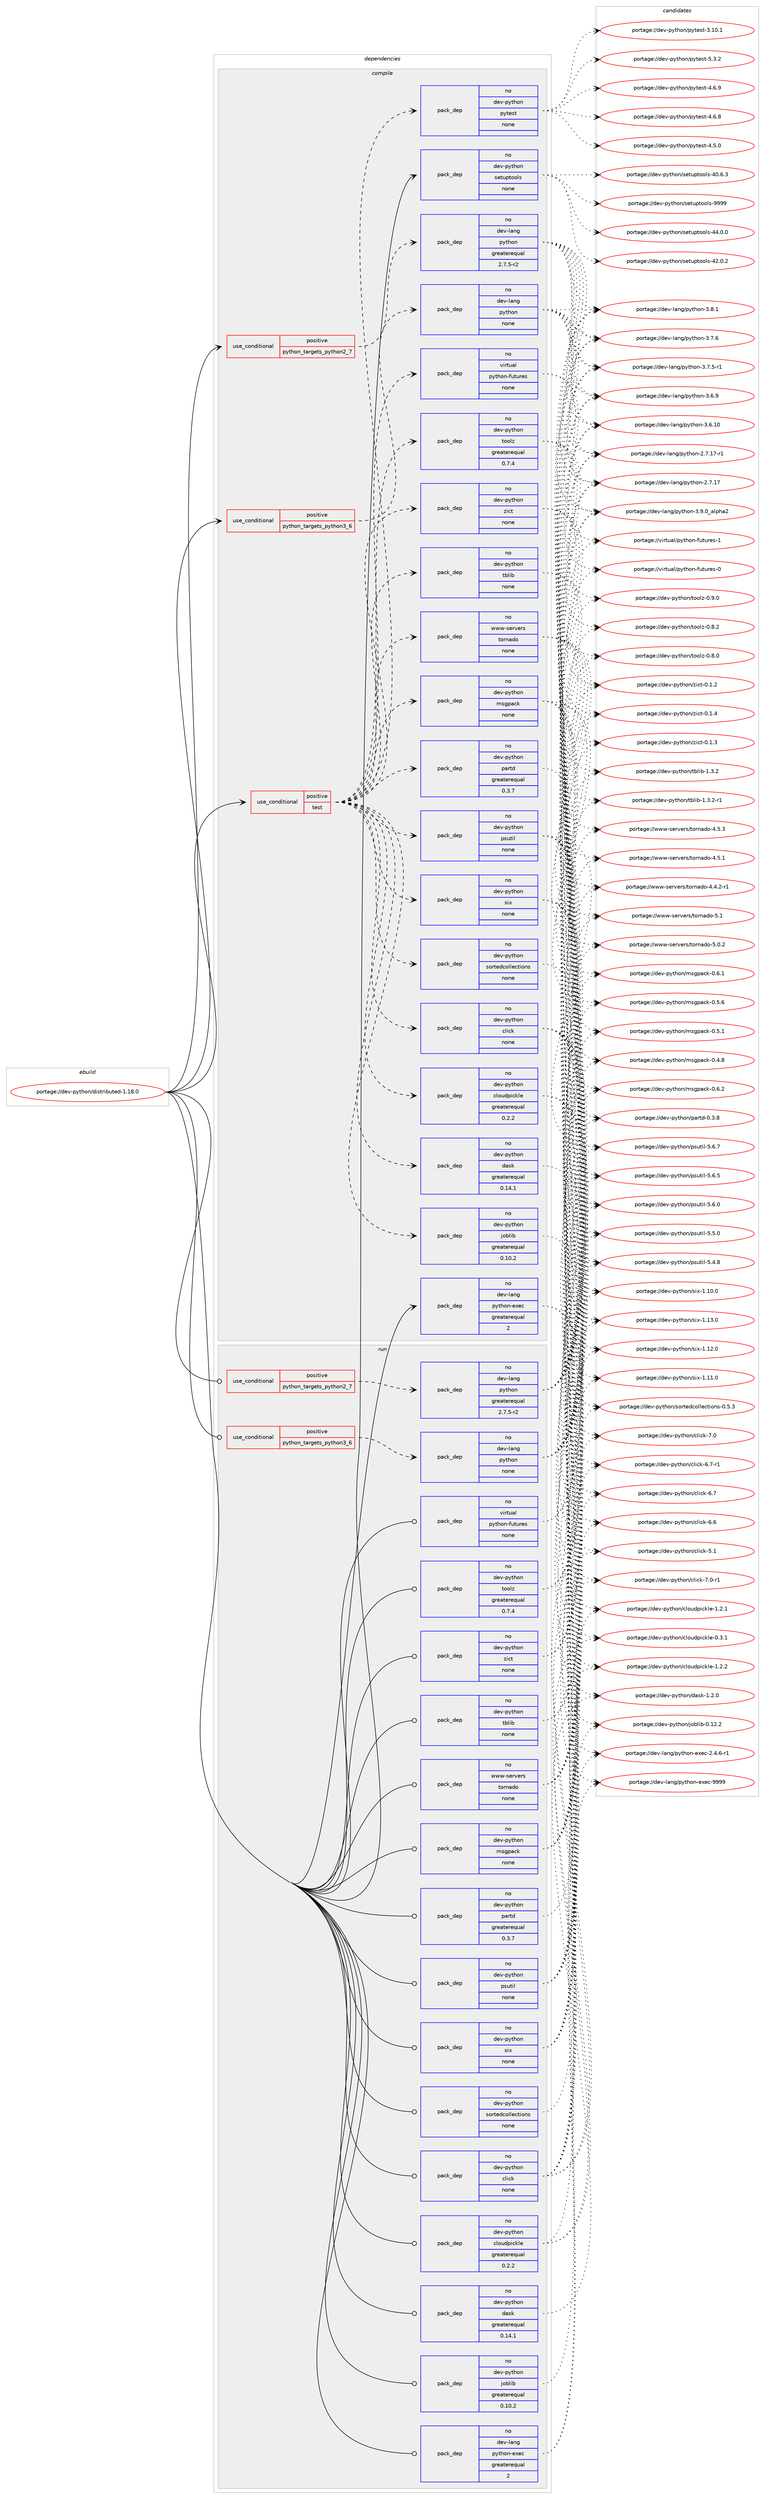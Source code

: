 digraph prolog {

# *************
# Graph options
# *************

newrank=true;
concentrate=true;
compound=true;
graph [rankdir=LR,fontname=Helvetica,fontsize=10,ranksep=1.5];#, ranksep=2.5, nodesep=0.2];
edge  [arrowhead=vee];
node  [fontname=Helvetica,fontsize=10];

# **********
# The ebuild
# **********

subgraph cluster_leftcol {
color=gray;
label=<<i>ebuild</i>>;
id [label="portage://dev-python/distributed-1.18.0", color=red, width=4, href="../dev-python/distributed-1.18.0.svg"];
}

# ****************
# The dependencies
# ****************

subgraph cluster_midcol {
color=gray;
label=<<i>dependencies</i>>;
subgraph cluster_compile {
fillcolor="#eeeeee";
style=filled;
label=<<i>compile</i>>;
subgraph cond116904 {
dependency464465 [label=<<TABLE BORDER="0" CELLBORDER="1" CELLSPACING="0" CELLPADDING="4"><TR><TD ROWSPAN="3" CELLPADDING="10">use_conditional</TD></TR><TR><TD>positive</TD></TR><TR><TD>python_targets_python2_7</TD></TR></TABLE>>, shape=none, color=red];
subgraph pack342568 {
dependency464466 [label=<<TABLE BORDER="0" CELLBORDER="1" CELLSPACING="0" CELLPADDING="4" WIDTH="220"><TR><TD ROWSPAN="6" CELLPADDING="30">pack_dep</TD></TR><TR><TD WIDTH="110">no</TD></TR><TR><TD>dev-lang</TD></TR><TR><TD>python</TD></TR><TR><TD>greaterequal</TD></TR><TR><TD>2.7.5-r2</TD></TR></TABLE>>, shape=none, color=blue];
}
dependency464465:e -> dependency464466:w [weight=20,style="dashed",arrowhead="vee"];
}
id:e -> dependency464465:w [weight=20,style="solid",arrowhead="vee"];
subgraph cond116905 {
dependency464467 [label=<<TABLE BORDER="0" CELLBORDER="1" CELLSPACING="0" CELLPADDING="4"><TR><TD ROWSPAN="3" CELLPADDING="10">use_conditional</TD></TR><TR><TD>positive</TD></TR><TR><TD>python_targets_python3_6</TD></TR></TABLE>>, shape=none, color=red];
subgraph pack342569 {
dependency464468 [label=<<TABLE BORDER="0" CELLBORDER="1" CELLSPACING="0" CELLPADDING="4" WIDTH="220"><TR><TD ROWSPAN="6" CELLPADDING="30">pack_dep</TD></TR><TR><TD WIDTH="110">no</TD></TR><TR><TD>dev-lang</TD></TR><TR><TD>python</TD></TR><TR><TD>none</TD></TR><TR><TD></TD></TR></TABLE>>, shape=none, color=blue];
}
dependency464467:e -> dependency464468:w [weight=20,style="dashed",arrowhead="vee"];
}
id:e -> dependency464467:w [weight=20,style="solid",arrowhead="vee"];
subgraph cond116906 {
dependency464469 [label=<<TABLE BORDER="0" CELLBORDER="1" CELLSPACING="0" CELLPADDING="4"><TR><TD ROWSPAN="3" CELLPADDING="10">use_conditional</TD></TR><TR><TD>positive</TD></TR><TR><TD>test</TD></TR></TABLE>>, shape=none, color=red];
subgraph pack342570 {
dependency464470 [label=<<TABLE BORDER="0" CELLBORDER="1" CELLSPACING="0" CELLPADDING="4" WIDTH="220"><TR><TD ROWSPAN="6" CELLPADDING="30">pack_dep</TD></TR><TR><TD WIDTH="110">no</TD></TR><TR><TD>dev-python</TD></TR><TR><TD>click</TD></TR><TR><TD>none</TD></TR><TR><TD></TD></TR></TABLE>>, shape=none, color=blue];
}
dependency464469:e -> dependency464470:w [weight=20,style="dashed",arrowhead="vee"];
subgraph pack342571 {
dependency464471 [label=<<TABLE BORDER="0" CELLBORDER="1" CELLSPACING="0" CELLPADDING="4" WIDTH="220"><TR><TD ROWSPAN="6" CELLPADDING="30">pack_dep</TD></TR><TR><TD WIDTH="110">no</TD></TR><TR><TD>dev-python</TD></TR><TR><TD>cloudpickle</TD></TR><TR><TD>greaterequal</TD></TR><TR><TD>0.2.2</TD></TR></TABLE>>, shape=none, color=blue];
}
dependency464469:e -> dependency464471:w [weight=20,style="dashed",arrowhead="vee"];
subgraph pack342572 {
dependency464472 [label=<<TABLE BORDER="0" CELLBORDER="1" CELLSPACING="0" CELLPADDING="4" WIDTH="220"><TR><TD ROWSPAN="6" CELLPADDING="30">pack_dep</TD></TR><TR><TD WIDTH="110">no</TD></TR><TR><TD>dev-python</TD></TR><TR><TD>dask</TD></TR><TR><TD>greaterequal</TD></TR><TR><TD>0.14.1</TD></TR></TABLE>>, shape=none, color=blue];
}
dependency464469:e -> dependency464472:w [weight=20,style="dashed",arrowhead="vee"];
subgraph pack342573 {
dependency464473 [label=<<TABLE BORDER="0" CELLBORDER="1" CELLSPACING="0" CELLPADDING="4" WIDTH="220"><TR><TD ROWSPAN="6" CELLPADDING="30">pack_dep</TD></TR><TR><TD WIDTH="110">no</TD></TR><TR><TD>dev-python</TD></TR><TR><TD>joblib</TD></TR><TR><TD>greaterequal</TD></TR><TR><TD>0.10.2</TD></TR></TABLE>>, shape=none, color=blue];
}
dependency464469:e -> dependency464473:w [weight=20,style="dashed",arrowhead="vee"];
subgraph pack342574 {
dependency464474 [label=<<TABLE BORDER="0" CELLBORDER="1" CELLSPACING="0" CELLPADDING="4" WIDTH="220"><TR><TD ROWSPAN="6" CELLPADDING="30">pack_dep</TD></TR><TR><TD WIDTH="110">no</TD></TR><TR><TD>dev-python</TD></TR><TR><TD>msgpack</TD></TR><TR><TD>none</TD></TR><TR><TD></TD></TR></TABLE>>, shape=none, color=blue];
}
dependency464469:e -> dependency464474:w [weight=20,style="dashed",arrowhead="vee"];
subgraph pack342575 {
dependency464475 [label=<<TABLE BORDER="0" CELLBORDER="1" CELLSPACING="0" CELLPADDING="4" WIDTH="220"><TR><TD ROWSPAN="6" CELLPADDING="30">pack_dep</TD></TR><TR><TD WIDTH="110">no</TD></TR><TR><TD>dev-python</TD></TR><TR><TD>partd</TD></TR><TR><TD>greaterequal</TD></TR><TR><TD>0.3.7</TD></TR></TABLE>>, shape=none, color=blue];
}
dependency464469:e -> dependency464475:w [weight=20,style="dashed",arrowhead="vee"];
subgraph pack342576 {
dependency464476 [label=<<TABLE BORDER="0" CELLBORDER="1" CELLSPACING="0" CELLPADDING="4" WIDTH="220"><TR><TD ROWSPAN="6" CELLPADDING="30">pack_dep</TD></TR><TR><TD WIDTH="110">no</TD></TR><TR><TD>dev-python</TD></TR><TR><TD>psutil</TD></TR><TR><TD>none</TD></TR><TR><TD></TD></TR></TABLE>>, shape=none, color=blue];
}
dependency464469:e -> dependency464476:w [weight=20,style="dashed",arrowhead="vee"];
subgraph pack342577 {
dependency464477 [label=<<TABLE BORDER="0" CELLBORDER="1" CELLSPACING="0" CELLPADDING="4" WIDTH="220"><TR><TD ROWSPAN="6" CELLPADDING="30">pack_dep</TD></TR><TR><TD WIDTH="110">no</TD></TR><TR><TD>dev-python</TD></TR><TR><TD>six</TD></TR><TR><TD>none</TD></TR><TR><TD></TD></TR></TABLE>>, shape=none, color=blue];
}
dependency464469:e -> dependency464477:w [weight=20,style="dashed",arrowhead="vee"];
subgraph pack342578 {
dependency464478 [label=<<TABLE BORDER="0" CELLBORDER="1" CELLSPACING="0" CELLPADDING="4" WIDTH="220"><TR><TD ROWSPAN="6" CELLPADDING="30">pack_dep</TD></TR><TR><TD WIDTH="110">no</TD></TR><TR><TD>dev-python</TD></TR><TR><TD>sortedcollections</TD></TR><TR><TD>none</TD></TR><TR><TD></TD></TR></TABLE>>, shape=none, color=blue];
}
dependency464469:e -> dependency464478:w [weight=20,style="dashed",arrowhead="vee"];
subgraph pack342579 {
dependency464479 [label=<<TABLE BORDER="0" CELLBORDER="1" CELLSPACING="0" CELLPADDING="4" WIDTH="220"><TR><TD ROWSPAN="6" CELLPADDING="30">pack_dep</TD></TR><TR><TD WIDTH="110">no</TD></TR><TR><TD>dev-python</TD></TR><TR><TD>tblib</TD></TR><TR><TD>none</TD></TR><TR><TD></TD></TR></TABLE>>, shape=none, color=blue];
}
dependency464469:e -> dependency464479:w [weight=20,style="dashed",arrowhead="vee"];
subgraph pack342580 {
dependency464480 [label=<<TABLE BORDER="0" CELLBORDER="1" CELLSPACING="0" CELLPADDING="4" WIDTH="220"><TR><TD ROWSPAN="6" CELLPADDING="30">pack_dep</TD></TR><TR><TD WIDTH="110">no</TD></TR><TR><TD>dev-python</TD></TR><TR><TD>toolz</TD></TR><TR><TD>greaterequal</TD></TR><TR><TD>0.7.4</TD></TR></TABLE>>, shape=none, color=blue];
}
dependency464469:e -> dependency464480:w [weight=20,style="dashed",arrowhead="vee"];
subgraph pack342581 {
dependency464481 [label=<<TABLE BORDER="0" CELLBORDER="1" CELLSPACING="0" CELLPADDING="4" WIDTH="220"><TR><TD ROWSPAN="6" CELLPADDING="30">pack_dep</TD></TR><TR><TD WIDTH="110">no</TD></TR><TR><TD>dev-python</TD></TR><TR><TD>zict</TD></TR><TR><TD>none</TD></TR><TR><TD></TD></TR></TABLE>>, shape=none, color=blue];
}
dependency464469:e -> dependency464481:w [weight=20,style="dashed",arrowhead="vee"];
subgraph pack342582 {
dependency464482 [label=<<TABLE BORDER="0" CELLBORDER="1" CELLSPACING="0" CELLPADDING="4" WIDTH="220"><TR><TD ROWSPAN="6" CELLPADDING="30">pack_dep</TD></TR><TR><TD WIDTH="110">no</TD></TR><TR><TD>www-servers</TD></TR><TR><TD>tornado</TD></TR><TR><TD>none</TD></TR><TR><TD></TD></TR></TABLE>>, shape=none, color=blue];
}
dependency464469:e -> dependency464482:w [weight=20,style="dashed",arrowhead="vee"];
subgraph pack342583 {
dependency464483 [label=<<TABLE BORDER="0" CELLBORDER="1" CELLSPACING="0" CELLPADDING="4" WIDTH="220"><TR><TD ROWSPAN="6" CELLPADDING="30">pack_dep</TD></TR><TR><TD WIDTH="110">no</TD></TR><TR><TD>virtual</TD></TR><TR><TD>python-futures</TD></TR><TR><TD>none</TD></TR><TR><TD></TD></TR></TABLE>>, shape=none, color=blue];
}
dependency464469:e -> dependency464483:w [weight=20,style="dashed",arrowhead="vee"];
subgraph pack342584 {
dependency464484 [label=<<TABLE BORDER="0" CELLBORDER="1" CELLSPACING="0" CELLPADDING="4" WIDTH="220"><TR><TD ROWSPAN="6" CELLPADDING="30">pack_dep</TD></TR><TR><TD WIDTH="110">no</TD></TR><TR><TD>dev-python</TD></TR><TR><TD>pytest</TD></TR><TR><TD>none</TD></TR><TR><TD></TD></TR></TABLE>>, shape=none, color=blue];
}
dependency464469:e -> dependency464484:w [weight=20,style="dashed",arrowhead="vee"];
}
id:e -> dependency464469:w [weight=20,style="solid",arrowhead="vee"];
subgraph pack342585 {
dependency464485 [label=<<TABLE BORDER="0" CELLBORDER="1" CELLSPACING="0" CELLPADDING="4" WIDTH="220"><TR><TD ROWSPAN="6" CELLPADDING="30">pack_dep</TD></TR><TR><TD WIDTH="110">no</TD></TR><TR><TD>dev-lang</TD></TR><TR><TD>python-exec</TD></TR><TR><TD>greaterequal</TD></TR><TR><TD>2</TD></TR></TABLE>>, shape=none, color=blue];
}
id:e -> dependency464485:w [weight=20,style="solid",arrowhead="vee"];
subgraph pack342586 {
dependency464486 [label=<<TABLE BORDER="0" CELLBORDER="1" CELLSPACING="0" CELLPADDING="4" WIDTH="220"><TR><TD ROWSPAN="6" CELLPADDING="30">pack_dep</TD></TR><TR><TD WIDTH="110">no</TD></TR><TR><TD>dev-python</TD></TR><TR><TD>setuptools</TD></TR><TR><TD>none</TD></TR><TR><TD></TD></TR></TABLE>>, shape=none, color=blue];
}
id:e -> dependency464486:w [weight=20,style="solid",arrowhead="vee"];
}
subgraph cluster_compileandrun {
fillcolor="#eeeeee";
style=filled;
label=<<i>compile and run</i>>;
}
subgraph cluster_run {
fillcolor="#eeeeee";
style=filled;
label=<<i>run</i>>;
subgraph cond116907 {
dependency464487 [label=<<TABLE BORDER="0" CELLBORDER="1" CELLSPACING="0" CELLPADDING="4"><TR><TD ROWSPAN="3" CELLPADDING="10">use_conditional</TD></TR><TR><TD>positive</TD></TR><TR><TD>python_targets_python2_7</TD></TR></TABLE>>, shape=none, color=red];
subgraph pack342587 {
dependency464488 [label=<<TABLE BORDER="0" CELLBORDER="1" CELLSPACING="0" CELLPADDING="4" WIDTH="220"><TR><TD ROWSPAN="6" CELLPADDING="30">pack_dep</TD></TR><TR><TD WIDTH="110">no</TD></TR><TR><TD>dev-lang</TD></TR><TR><TD>python</TD></TR><TR><TD>greaterequal</TD></TR><TR><TD>2.7.5-r2</TD></TR></TABLE>>, shape=none, color=blue];
}
dependency464487:e -> dependency464488:w [weight=20,style="dashed",arrowhead="vee"];
}
id:e -> dependency464487:w [weight=20,style="solid",arrowhead="odot"];
subgraph cond116908 {
dependency464489 [label=<<TABLE BORDER="0" CELLBORDER="1" CELLSPACING="0" CELLPADDING="4"><TR><TD ROWSPAN="3" CELLPADDING="10">use_conditional</TD></TR><TR><TD>positive</TD></TR><TR><TD>python_targets_python3_6</TD></TR></TABLE>>, shape=none, color=red];
subgraph pack342588 {
dependency464490 [label=<<TABLE BORDER="0" CELLBORDER="1" CELLSPACING="0" CELLPADDING="4" WIDTH="220"><TR><TD ROWSPAN="6" CELLPADDING="30">pack_dep</TD></TR><TR><TD WIDTH="110">no</TD></TR><TR><TD>dev-lang</TD></TR><TR><TD>python</TD></TR><TR><TD>none</TD></TR><TR><TD></TD></TR></TABLE>>, shape=none, color=blue];
}
dependency464489:e -> dependency464490:w [weight=20,style="dashed",arrowhead="vee"];
}
id:e -> dependency464489:w [weight=20,style="solid",arrowhead="odot"];
subgraph pack342589 {
dependency464491 [label=<<TABLE BORDER="0" CELLBORDER="1" CELLSPACING="0" CELLPADDING="4" WIDTH="220"><TR><TD ROWSPAN="6" CELLPADDING="30">pack_dep</TD></TR><TR><TD WIDTH="110">no</TD></TR><TR><TD>dev-lang</TD></TR><TR><TD>python-exec</TD></TR><TR><TD>greaterequal</TD></TR><TR><TD>2</TD></TR></TABLE>>, shape=none, color=blue];
}
id:e -> dependency464491:w [weight=20,style="solid",arrowhead="odot"];
subgraph pack342590 {
dependency464492 [label=<<TABLE BORDER="0" CELLBORDER="1" CELLSPACING="0" CELLPADDING="4" WIDTH="220"><TR><TD ROWSPAN="6" CELLPADDING="30">pack_dep</TD></TR><TR><TD WIDTH="110">no</TD></TR><TR><TD>dev-python</TD></TR><TR><TD>click</TD></TR><TR><TD>none</TD></TR><TR><TD></TD></TR></TABLE>>, shape=none, color=blue];
}
id:e -> dependency464492:w [weight=20,style="solid",arrowhead="odot"];
subgraph pack342591 {
dependency464493 [label=<<TABLE BORDER="0" CELLBORDER="1" CELLSPACING="0" CELLPADDING="4" WIDTH="220"><TR><TD ROWSPAN="6" CELLPADDING="30">pack_dep</TD></TR><TR><TD WIDTH="110">no</TD></TR><TR><TD>dev-python</TD></TR><TR><TD>cloudpickle</TD></TR><TR><TD>greaterequal</TD></TR><TR><TD>0.2.2</TD></TR></TABLE>>, shape=none, color=blue];
}
id:e -> dependency464493:w [weight=20,style="solid",arrowhead="odot"];
subgraph pack342592 {
dependency464494 [label=<<TABLE BORDER="0" CELLBORDER="1" CELLSPACING="0" CELLPADDING="4" WIDTH="220"><TR><TD ROWSPAN="6" CELLPADDING="30">pack_dep</TD></TR><TR><TD WIDTH="110">no</TD></TR><TR><TD>dev-python</TD></TR><TR><TD>dask</TD></TR><TR><TD>greaterequal</TD></TR><TR><TD>0.14.1</TD></TR></TABLE>>, shape=none, color=blue];
}
id:e -> dependency464494:w [weight=20,style="solid",arrowhead="odot"];
subgraph pack342593 {
dependency464495 [label=<<TABLE BORDER="0" CELLBORDER="1" CELLSPACING="0" CELLPADDING="4" WIDTH="220"><TR><TD ROWSPAN="6" CELLPADDING="30">pack_dep</TD></TR><TR><TD WIDTH="110">no</TD></TR><TR><TD>dev-python</TD></TR><TR><TD>joblib</TD></TR><TR><TD>greaterequal</TD></TR><TR><TD>0.10.2</TD></TR></TABLE>>, shape=none, color=blue];
}
id:e -> dependency464495:w [weight=20,style="solid",arrowhead="odot"];
subgraph pack342594 {
dependency464496 [label=<<TABLE BORDER="0" CELLBORDER="1" CELLSPACING="0" CELLPADDING="4" WIDTH="220"><TR><TD ROWSPAN="6" CELLPADDING="30">pack_dep</TD></TR><TR><TD WIDTH="110">no</TD></TR><TR><TD>dev-python</TD></TR><TR><TD>msgpack</TD></TR><TR><TD>none</TD></TR><TR><TD></TD></TR></TABLE>>, shape=none, color=blue];
}
id:e -> dependency464496:w [weight=20,style="solid",arrowhead="odot"];
subgraph pack342595 {
dependency464497 [label=<<TABLE BORDER="0" CELLBORDER="1" CELLSPACING="0" CELLPADDING="4" WIDTH="220"><TR><TD ROWSPAN="6" CELLPADDING="30">pack_dep</TD></TR><TR><TD WIDTH="110">no</TD></TR><TR><TD>dev-python</TD></TR><TR><TD>partd</TD></TR><TR><TD>greaterequal</TD></TR><TR><TD>0.3.7</TD></TR></TABLE>>, shape=none, color=blue];
}
id:e -> dependency464497:w [weight=20,style="solid",arrowhead="odot"];
subgraph pack342596 {
dependency464498 [label=<<TABLE BORDER="0" CELLBORDER="1" CELLSPACING="0" CELLPADDING="4" WIDTH="220"><TR><TD ROWSPAN="6" CELLPADDING="30">pack_dep</TD></TR><TR><TD WIDTH="110">no</TD></TR><TR><TD>dev-python</TD></TR><TR><TD>psutil</TD></TR><TR><TD>none</TD></TR><TR><TD></TD></TR></TABLE>>, shape=none, color=blue];
}
id:e -> dependency464498:w [weight=20,style="solid",arrowhead="odot"];
subgraph pack342597 {
dependency464499 [label=<<TABLE BORDER="0" CELLBORDER="1" CELLSPACING="0" CELLPADDING="4" WIDTH="220"><TR><TD ROWSPAN="6" CELLPADDING="30">pack_dep</TD></TR><TR><TD WIDTH="110">no</TD></TR><TR><TD>dev-python</TD></TR><TR><TD>six</TD></TR><TR><TD>none</TD></TR><TR><TD></TD></TR></TABLE>>, shape=none, color=blue];
}
id:e -> dependency464499:w [weight=20,style="solid",arrowhead="odot"];
subgraph pack342598 {
dependency464500 [label=<<TABLE BORDER="0" CELLBORDER="1" CELLSPACING="0" CELLPADDING="4" WIDTH="220"><TR><TD ROWSPAN="6" CELLPADDING="30">pack_dep</TD></TR><TR><TD WIDTH="110">no</TD></TR><TR><TD>dev-python</TD></TR><TR><TD>sortedcollections</TD></TR><TR><TD>none</TD></TR><TR><TD></TD></TR></TABLE>>, shape=none, color=blue];
}
id:e -> dependency464500:w [weight=20,style="solid",arrowhead="odot"];
subgraph pack342599 {
dependency464501 [label=<<TABLE BORDER="0" CELLBORDER="1" CELLSPACING="0" CELLPADDING="4" WIDTH="220"><TR><TD ROWSPAN="6" CELLPADDING="30">pack_dep</TD></TR><TR><TD WIDTH="110">no</TD></TR><TR><TD>dev-python</TD></TR><TR><TD>tblib</TD></TR><TR><TD>none</TD></TR><TR><TD></TD></TR></TABLE>>, shape=none, color=blue];
}
id:e -> dependency464501:w [weight=20,style="solid",arrowhead="odot"];
subgraph pack342600 {
dependency464502 [label=<<TABLE BORDER="0" CELLBORDER="1" CELLSPACING="0" CELLPADDING="4" WIDTH="220"><TR><TD ROWSPAN="6" CELLPADDING="30">pack_dep</TD></TR><TR><TD WIDTH="110">no</TD></TR><TR><TD>dev-python</TD></TR><TR><TD>toolz</TD></TR><TR><TD>greaterequal</TD></TR><TR><TD>0.7.4</TD></TR></TABLE>>, shape=none, color=blue];
}
id:e -> dependency464502:w [weight=20,style="solid",arrowhead="odot"];
subgraph pack342601 {
dependency464503 [label=<<TABLE BORDER="0" CELLBORDER="1" CELLSPACING="0" CELLPADDING="4" WIDTH="220"><TR><TD ROWSPAN="6" CELLPADDING="30">pack_dep</TD></TR><TR><TD WIDTH="110">no</TD></TR><TR><TD>dev-python</TD></TR><TR><TD>zict</TD></TR><TR><TD>none</TD></TR><TR><TD></TD></TR></TABLE>>, shape=none, color=blue];
}
id:e -> dependency464503:w [weight=20,style="solid",arrowhead="odot"];
subgraph pack342602 {
dependency464504 [label=<<TABLE BORDER="0" CELLBORDER="1" CELLSPACING="0" CELLPADDING="4" WIDTH="220"><TR><TD ROWSPAN="6" CELLPADDING="30">pack_dep</TD></TR><TR><TD WIDTH="110">no</TD></TR><TR><TD>virtual</TD></TR><TR><TD>python-futures</TD></TR><TR><TD>none</TD></TR><TR><TD></TD></TR></TABLE>>, shape=none, color=blue];
}
id:e -> dependency464504:w [weight=20,style="solid",arrowhead="odot"];
subgraph pack342603 {
dependency464505 [label=<<TABLE BORDER="0" CELLBORDER="1" CELLSPACING="0" CELLPADDING="4" WIDTH="220"><TR><TD ROWSPAN="6" CELLPADDING="30">pack_dep</TD></TR><TR><TD WIDTH="110">no</TD></TR><TR><TD>www-servers</TD></TR><TR><TD>tornado</TD></TR><TR><TD>none</TD></TR><TR><TD></TD></TR></TABLE>>, shape=none, color=blue];
}
id:e -> dependency464505:w [weight=20,style="solid",arrowhead="odot"];
}
}

# **************
# The candidates
# **************

subgraph cluster_choices {
rank=same;
color=gray;
label=<<i>candidates</i>>;

subgraph choice342568 {
color=black;
nodesep=1;
choice10010111845108971101034711212111610411111045514657464895971081121049750 [label="portage://dev-lang/python-3.9.0_alpha2", color=red, width=4,href="../dev-lang/python-3.9.0_alpha2.svg"];
choice100101118451089711010347112121116104111110455146564649 [label="portage://dev-lang/python-3.8.1", color=red, width=4,href="../dev-lang/python-3.8.1.svg"];
choice100101118451089711010347112121116104111110455146554654 [label="portage://dev-lang/python-3.7.6", color=red, width=4,href="../dev-lang/python-3.7.6.svg"];
choice1001011184510897110103471121211161041111104551465546534511449 [label="portage://dev-lang/python-3.7.5-r1", color=red, width=4,href="../dev-lang/python-3.7.5-r1.svg"];
choice100101118451089711010347112121116104111110455146544657 [label="portage://dev-lang/python-3.6.9", color=red, width=4,href="../dev-lang/python-3.6.9.svg"];
choice10010111845108971101034711212111610411111045514654464948 [label="portage://dev-lang/python-3.6.10", color=red, width=4,href="../dev-lang/python-3.6.10.svg"];
choice100101118451089711010347112121116104111110455046554649554511449 [label="portage://dev-lang/python-2.7.17-r1", color=red, width=4,href="../dev-lang/python-2.7.17-r1.svg"];
choice10010111845108971101034711212111610411111045504655464955 [label="portage://dev-lang/python-2.7.17", color=red, width=4,href="../dev-lang/python-2.7.17.svg"];
dependency464466:e -> choice10010111845108971101034711212111610411111045514657464895971081121049750:w [style=dotted,weight="100"];
dependency464466:e -> choice100101118451089711010347112121116104111110455146564649:w [style=dotted,weight="100"];
dependency464466:e -> choice100101118451089711010347112121116104111110455146554654:w [style=dotted,weight="100"];
dependency464466:e -> choice1001011184510897110103471121211161041111104551465546534511449:w [style=dotted,weight="100"];
dependency464466:e -> choice100101118451089711010347112121116104111110455146544657:w [style=dotted,weight="100"];
dependency464466:e -> choice10010111845108971101034711212111610411111045514654464948:w [style=dotted,weight="100"];
dependency464466:e -> choice100101118451089711010347112121116104111110455046554649554511449:w [style=dotted,weight="100"];
dependency464466:e -> choice10010111845108971101034711212111610411111045504655464955:w [style=dotted,weight="100"];
}
subgraph choice342569 {
color=black;
nodesep=1;
choice10010111845108971101034711212111610411111045514657464895971081121049750 [label="portage://dev-lang/python-3.9.0_alpha2", color=red, width=4,href="../dev-lang/python-3.9.0_alpha2.svg"];
choice100101118451089711010347112121116104111110455146564649 [label="portage://dev-lang/python-3.8.1", color=red, width=4,href="../dev-lang/python-3.8.1.svg"];
choice100101118451089711010347112121116104111110455146554654 [label="portage://dev-lang/python-3.7.6", color=red, width=4,href="../dev-lang/python-3.7.6.svg"];
choice1001011184510897110103471121211161041111104551465546534511449 [label="portage://dev-lang/python-3.7.5-r1", color=red, width=4,href="../dev-lang/python-3.7.5-r1.svg"];
choice100101118451089711010347112121116104111110455146544657 [label="portage://dev-lang/python-3.6.9", color=red, width=4,href="../dev-lang/python-3.6.9.svg"];
choice10010111845108971101034711212111610411111045514654464948 [label="portage://dev-lang/python-3.6.10", color=red, width=4,href="../dev-lang/python-3.6.10.svg"];
choice100101118451089711010347112121116104111110455046554649554511449 [label="portage://dev-lang/python-2.7.17-r1", color=red, width=4,href="../dev-lang/python-2.7.17-r1.svg"];
choice10010111845108971101034711212111610411111045504655464955 [label="portage://dev-lang/python-2.7.17", color=red, width=4,href="../dev-lang/python-2.7.17.svg"];
dependency464468:e -> choice10010111845108971101034711212111610411111045514657464895971081121049750:w [style=dotted,weight="100"];
dependency464468:e -> choice100101118451089711010347112121116104111110455146564649:w [style=dotted,weight="100"];
dependency464468:e -> choice100101118451089711010347112121116104111110455146554654:w [style=dotted,weight="100"];
dependency464468:e -> choice1001011184510897110103471121211161041111104551465546534511449:w [style=dotted,weight="100"];
dependency464468:e -> choice100101118451089711010347112121116104111110455146544657:w [style=dotted,weight="100"];
dependency464468:e -> choice10010111845108971101034711212111610411111045514654464948:w [style=dotted,weight="100"];
dependency464468:e -> choice100101118451089711010347112121116104111110455046554649554511449:w [style=dotted,weight="100"];
dependency464468:e -> choice10010111845108971101034711212111610411111045504655464955:w [style=dotted,weight="100"];
}
subgraph choice342570 {
color=black;
nodesep=1;
choice10010111845112121116104111110479910810599107455546484511449 [label="portage://dev-python/click-7.0-r1", color=red, width=4,href="../dev-python/click-7.0-r1.svg"];
choice1001011184511212111610411111047991081059910745554648 [label="portage://dev-python/click-7.0", color=red, width=4,href="../dev-python/click-7.0.svg"];
choice10010111845112121116104111110479910810599107455446554511449 [label="portage://dev-python/click-6.7-r1", color=red, width=4,href="../dev-python/click-6.7-r1.svg"];
choice1001011184511212111610411111047991081059910745544655 [label="portage://dev-python/click-6.7", color=red, width=4,href="../dev-python/click-6.7.svg"];
choice1001011184511212111610411111047991081059910745544654 [label="portage://dev-python/click-6.6", color=red, width=4,href="../dev-python/click-6.6.svg"];
choice1001011184511212111610411111047991081059910745534649 [label="portage://dev-python/click-5.1", color=red, width=4,href="../dev-python/click-5.1.svg"];
dependency464470:e -> choice10010111845112121116104111110479910810599107455546484511449:w [style=dotted,weight="100"];
dependency464470:e -> choice1001011184511212111610411111047991081059910745554648:w [style=dotted,weight="100"];
dependency464470:e -> choice10010111845112121116104111110479910810599107455446554511449:w [style=dotted,weight="100"];
dependency464470:e -> choice1001011184511212111610411111047991081059910745544655:w [style=dotted,weight="100"];
dependency464470:e -> choice1001011184511212111610411111047991081059910745544654:w [style=dotted,weight="100"];
dependency464470:e -> choice1001011184511212111610411111047991081059910745534649:w [style=dotted,weight="100"];
}
subgraph choice342571 {
color=black;
nodesep=1;
choice10010111845112121116104111110479910811111710011210599107108101454946504650 [label="portage://dev-python/cloudpickle-1.2.2", color=red, width=4,href="../dev-python/cloudpickle-1.2.2.svg"];
choice10010111845112121116104111110479910811111710011210599107108101454946504649 [label="portage://dev-python/cloudpickle-1.2.1", color=red, width=4,href="../dev-python/cloudpickle-1.2.1.svg"];
choice10010111845112121116104111110479910811111710011210599107108101454846514649 [label="portage://dev-python/cloudpickle-0.3.1", color=red, width=4,href="../dev-python/cloudpickle-0.3.1.svg"];
dependency464471:e -> choice10010111845112121116104111110479910811111710011210599107108101454946504650:w [style=dotted,weight="100"];
dependency464471:e -> choice10010111845112121116104111110479910811111710011210599107108101454946504649:w [style=dotted,weight="100"];
dependency464471:e -> choice10010111845112121116104111110479910811111710011210599107108101454846514649:w [style=dotted,weight="100"];
}
subgraph choice342572 {
color=black;
nodesep=1;
choice100101118451121211161041111104710097115107454946504648 [label="portage://dev-python/dask-1.2.0", color=red, width=4,href="../dev-python/dask-1.2.0.svg"];
dependency464472:e -> choice100101118451121211161041111104710097115107454946504648:w [style=dotted,weight="100"];
}
subgraph choice342573 {
color=black;
nodesep=1;
choice1001011184511212111610411111047106111981081059845484649504650 [label="portage://dev-python/joblib-0.12.2", color=red, width=4,href="../dev-python/joblib-0.12.2.svg"];
dependency464473:e -> choice1001011184511212111610411111047106111981081059845484649504650:w [style=dotted,weight="100"];
}
subgraph choice342574 {
color=black;
nodesep=1;
choice10010111845112121116104111110471091151031129799107454846544650 [label="portage://dev-python/msgpack-0.6.2", color=red, width=4,href="../dev-python/msgpack-0.6.2.svg"];
choice10010111845112121116104111110471091151031129799107454846544649 [label="portage://dev-python/msgpack-0.6.1", color=red, width=4,href="../dev-python/msgpack-0.6.1.svg"];
choice10010111845112121116104111110471091151031129799107454846534654 [label="portage://dev-python/msgpack-0.5.6", color=red, width=4,href="../dev-python/msgpack-0.5.6.svg"];
choice10010111845112121116104111110471091151031129799107454846534649 [label="portage://dev-python/msgpack-0.5.1", color=red, width=4,href="../dev-python/msgpack-0.5.1.svg"];
choice10010111845112121116104111110471091151031129799107454846524656 [label="portage://dev-python/msgpack-0.4.8", color=red, width=4,href="../dev-python/msgpack-0.4.8.svg"];
dependency464474:e -> choice10010111845112121116104111110471091151031129799107454846544650:w [style=dotted,weight="100"];
dependency464474:e -> choice10010111845112121116104111110471091151031129799107454846544649:w [style=dotted,weight="100"];
dependency464474:e -> choice10010111845112121116104111110471091151031129799107454846534654:w [style=dotted,weight="100"];
dependency464474:e -> choice10010111845112121116104111110471091151031129799107454846534649:w [style=dotted,weight="100"];
dependency464474:e -> choice10010111845112121116104111110471091151031129799107454846524656:w [style=dotted,weight="100"];
}
subgraph choice342575 {
color=black;
nodesep=1;
choice100101118451121211161041111104711297114116100454846514656 [label="portage://dev-python/partd-0.3.8", color=red, width=4,href="../dev-python/partd-0.3.8.svg"];
dependency464475:e -> choice100101118451121211161041111104711297114116100454846514656:w [style=dotted,weight="100"];
}
subgraph choice342576 {
color=black;
nodesep=1;
choice1001011184511212111610411111047112115117116105108455346544655 [label="portage://dev-python/psutil-5.6.7", color=red, width=4,href="../dev-python/psutil-5.6.7.svg"];
choice1001011184511212111610411111047112115117116105108455346544653 [label="portage://dev-python/psutil-5.6.5", color=red, width=4,href="../dev-python/psutil-5.6.5.svg"];
choice1001011184511212111610411111047112115117116105108455346544648 [label="portage://dev-python/psutil-5.6.0", color=red, width=4,href="../dev-python/psutil-5.6.0.svg"];
choice1001011184511212111610411111047112115117116105108455346534648 [label="portage://dev-python/psutil-5.5.0", color=red, width=4,href="../dev-python/psutil-5.5.0.svg"];
choice1001011184511212111610411111047112115117116105108455346524656 [label="portage://dev-python/psutil-5.4.8", color=red, width=4,href="../dev-python/psutil-5.4.8.svg"];
dependency464476:e -> choice1001011184511212111610411111047112115117116105108455346544655:w [style=dotted,weight="100"];
dependency464476:e -> choice1001011184511212111610411111047112115117116105108455346544653:w [style=dotted,weight="100"];
dependency464476:e -> choice1001011184511212111610411111047112115117116105108455346544648:w [style=dotted,weight="100"];
dependency464476:e -> choice1001011184511212111610411111047112115117116105108455346534648:w [style=dotted,weight="100"];
dependency464476:e -> choice1001011184511212111610411111047112115117116105108455346524656:w [style=dotted,weight="100"];
}
subgraph choice342577 {
color=black;
nodesep=1;
choice100101118451121211161041111104711510512045494649514648 [label="portage://dev-python/six-1.13.0", color=red, width=4,href="../dev-python/six-1.13.0.svg"];
choice100101118451121211161041111104711510512045494649504648 [label="portage://dev-python/six-1.12.0", color=red, width=4,href="../dev-python/six-1.12.0.svg"];
choice100101118451121211161041111104711510512045494649494648 [label="portage://dev-python/six-1.11.0", color=red, width=4,href="../dev-python/six-1.11.0.svg"];
choice100101118451121211161041111104711510512045494649484648 [label="portage://dev-python/six-1.10.0", color=red, width=4,href="../dev-python/six-1.10.0.svg"];
dependency464477:e -> choice100101118451121211161041111104711510512045494649514648:w [style=dotted,weight="100"];
dependency464477:e -> choice100101118451121211161041111104711510512045494649504648:w [style=dotted,weight="100"];
dependency464477:e -> choice100101118451121211161041111104711510512045494649494648:w [style=dotted,weight="100"];
dependency464477:e -> choice100101118451121211161041111104711510512045494649484648:w [style=dotted,weight="100"];
}
subgraph choice342578 {
color=black;
nodesep=1;
choice10010111845112121116104111110471151111141161011009911110810810199116105111110115454846534651 [label="portage://dev-python/sortedcollections-0.5.3", color=red, width=4,href="../dev-python/sortedcollections-0.5.3.svg"];
dependency464478:e -> choice10010111845112121116104111110471151111141161011009911110810810199116105111110115454846534651:w [style=dotted,weight="100"];
}
subgraph choice342579 {
color=black;
nodesep=1;
choice100101118451121211161041111104711698108105984549465146504511449 [label="portage://dev-python/tblib-1.3.2-r1", color=red, width=4,href="../dev-python/tblib-1.3.2-r1.svg"];
choice10010111845112121116104111110471169810810598454946514650 [label="portage://dev-python/tblib-1.3.2", color=red, width=4,href="../dev-python/tblib-1.3.2.svg"];
dependency464479:e -> choice100101118451121211161041111104711698108105984549465146504511449:w [style=dotted,weight="100"];
dependency464479:e -> choice10010111845112121116104111110471169810810598454946514650:w [style=dotted,weight="100"];
}
subgraph choice342580 {
color=black;
nodesep=1;
choice1001011184511212111610411111047116111111108122454846574648 [label="portage://dev-python/toolz-0.9.0", color=red, width=4,href="../dev-python/toolz-0.9.0.svg"];
choice1001011184511212111610411111047116111111108122454846564650 [label="portage://dev-python/toolz-0.8.2", color=red, width=4,href="../dev-python/toolz-0.8.2.svg"];
choice1001011184511212111610411111047116111111108122454846564648 [label="portage://dev-python/toolz-0.8.0", color=red, width=4,href="../dev-python/toolz-0.8.0.svg"];
dependency464480:e -> choice1001011184511212111610411111047116111111108122454846574648:w [style=dotted,weight="100"];
dependency464480:e -> choice1001011184511212111610411111047116111111108122454846564650:w [style=dotted,weight="100"];
dependency464480:e -> choice1001011184511212111610411111047116111111108122454846564648:w [style=dotted,weight="100"];
}
subgraph choice342581 {
color=black;
nodesep=1;
choice100101118451121211161041111104712210599116454846494652 [label="portage://dev-python/zict-0.1.4", color=red, width=4,href="../dev-python/zict-0.1.4.svg"];
choice100101118451121211161041111104712210599116454846494651 [label="portage://dev-python/zict-0.1.3", color=red, width=4,href="../dev-python/zict-0.1.3.svg"];
choice100101118451121211161041111104712210599116454846494650 [label="portage://dev-python/zict-0.1.2", color=red, width=4,href="../dev-python/zict-0.1.2.svg"];
dependency464481:e -> choice100101118451121211161041111104712210599116454846494652:w [style=dotted,weight="100"];
dependency464481:e -> choice100101118451121211161041111104712210599116454846494651:w [style=dotted,weight="100"];
dependency464481:e -> choice100101118451121211161041111104712210599116454846494650:w [style=dotted,weight="100"];
}
subgraph choice342582 {
color=black;
nodesep=1;
choice11911911945115101114118101114115471161111141109710011145534649 [label="portage://www-servers/tornado-5.1", color=red, width=4,href="../www-servers/tornado-5.1.svg"];
choice119119119451151011141181011141154711611111411097100111455346484650 [label="portage://www-servers/tornado-5.0.2", color=red, width=4,href="../www-servers/tornado-5.0.2.svg"];
choice119119119451151011141181011141154711611111411097100111455246534651 [label="portage://www-servers/tornado-4.5.3", color=red, width=4,href="../www-servers/tornado-4.5.3.svg"];
choice119119119451151011141181011141154711611111411097100111455246534649 [label="portage://www-servers/tornado-4.5.1", color=red, width=4,href="../www-servers/tornado-4.5.1.svg"];
choice1191191194511510111411810111411547116111114110971001114552465246504511449 [label="portage://www-servers/tornado-4.4.2-r1", color=red, width=4,href="../www-servers/tornado-4.4.2-r1.svg"];
dependency464482:e -> choice11911911945115101114118101114115471161111141109710011145534649:w [style=dotted,weight="100"];
dependency464482:e -> choice119119119451151011141181011141154711611111411097100111455346484650:w [style=dotted,weight="100"];
dependency464482:e -> choice119119119451151011141181011141154711611111411097100111455246534651:w [style=dotted,weight="100"];
dependency464482:e -> choice119119119451151011141181011141154711611111411097100111455246534649:w [style=dotted,weight="100"];
dependency464482:e -> choice1191191194511510111411810111411547116111114110971001114552465246504511449:w [style=dotted,weight="100"];
}
subgraph choice342583 {
color=black;
nodesep=1;
choice1181051141161179710847112121116104111110451021171161171141011154549 [label="portage://virtual/python-futures-1", color=red, width=4,href="../virtual/python-futures-1.svg"];
choice1181051141161179710847112121116104111110451021171161171141011154548 [label="portage://virtual/python-futures-0", color=red, width=4,href="../virtual/python-futures-0.svg"];
dependency464483:e -> choice1181051141161179710847112121116104111110451021171161171141011154549:w [style=dotted,weight="100"];
dependency464483:e -> choice1181051141161179710847112121116104111110451021171161171141011154548:w [style=dotted,weight="100"];
}
subgraph choice342584 {
color=black;
nodesep=1;
choice1001011184511212111610411111047112121116101115116455346514650 [label="portage://dev-python/pytest-5.3.2", color=red, width=4,href="../dev-python/pytest-5.3.2.svg"];
choice1001011184511212111610411111047112121116101115116455246544657 [label="portage://dev-python/pytest-4.6.9", color=red, width=4,href="../dev-python/pytest-4.6.9.svg"];
choice1001011184511212111610411111047112121116101115116455246544656 [label="portage://dev-python/pytest-4.6.8", color=red, width=4,href="../dev-python/pytest-4.6.8.svg"];
choice1001011184511212111610411111047112121116101115116455246534648 [label="portage://dev-python/pytest-4.5.0", color=red, width=4,href="../dev-python/pytest-4.5.0.svg"];
choice100101118451121211161041111104711212111610111511645514649484649 [label="portage://dev-python/pytest-3.10.1", color=red, width=4,href="../dev-python/pytest-3.10.1.svg"];
dependency464484:e -> choice1001011184511212111610411111047112121116101115116455346514650:w [style=dotted,weight="100"];
dependency464484:e -> choice1001011184511212111610411111047112121116101115116455246544657:w [style=dotted,weight="100"];
dependency464484:e -> choice1001011184511212111610411111047112121116101115116455246544656:w [style=dotted,weight="100"];
dependency464484:e -> choice1001011184511212111610411111047112121116101115116455246534648:w [style=dotted,weight="100"];
dependency464484:e -> choice100101118451121211161041111104711212111610111511645514649484649:w [style=dotted,weight="100"];
}
subgraph choice342585 {
color=black;
nodesep=1;
choice10010111845108971101034711212111610411111045101120101994557575757 [label="portage://dev-lang/python-exec-9999", color=red, width=4,href="../dev-lang/python-exec-9999.svg"];
choice10010111845108971101034711212111610411111045101120101994550465246544511449 [label="portage://dev-lang/python-exec-2.4.6-r1", color=red, width=4,href="../dev-lang/python-exec-2.4.6-r1.svg"];
dependency464485:e -> choice10010111845108971101034711212111610411111045101120101994557575757:w [style=dotted,weight="100"];
dependency464485:e -> choice10010111845108971101034711212111610411111045101120101994550465246544511449:w [style=dotted,weight="100"];
}
subgraph choice342586 {
color=black;
nodesep=1;
choice10010111845112121116104111110471151011161171121161111111081154557575757 [label="portage://dev-python/setuptools-9999", color=red, width=4,href="../dev-python/setuptools-9999.svg"];
choice100101118451121211161041111104711510111611711211611111110811545525246484648 [label="portage://dev-python/setuptools-44.0.0", color=red, width=4,href="../dev-python/setuptools-44.0.0.svg"];
choice100101118451121211161041111104711510111611711211611111110811545525046484650 [label="portage://dev-python/setuptools-42.0.2", color=red, width=4,href="../dev-python/setuptools-42.0.2.svg"];
choice100101118451121211161041111104711510111611711211611111110811545524846544651 [label="portage://dev-python/setuptools-40.6.3", color=red, width=4,href="../dev-python/setuptools-40.6.3.svg"];
dependency464486:e -> choice10010111845112121116104111110471151011161171121161111111081154557575757:w [style=dotted,weight="100"];
dependency464486:e -> choice100101118451121211161041111104711510111611711211611111110811545525246484648:w [style=dotted,weight="100"];
dependency464486:e -> choice100101118451121211161041111104711510111611711211611111110811545525046484650:w [style=dotted,weight="100"];
dependency464486:e -> choice100101118451121211161041111104711510111611711211611111110811545524846544651:w [style=dotted,weight="100"];
}
subgraph choice342587 {
color=black;
nodesep=1;
choice10010111845108971101034711212111610411111045514657464895971081121049750 [label="portage://dev-lang/python-3.9.0_alpha2", color=red, width=4,href="../dev-lang/python-3.9.0_alpha2.svg"];
choice100101118451089711010347112121116104111110455146564649 [label="portage://dev-lang/python-3.8.1", color=red, width=4,href="../dev-lang/python-3.8.1.svg"];
choice100101118451089711010347112121116104111110455146554654 [label="portage://dev-lang/python-3.7.6", color=red, width=4,href="../dev-lang/python-3.7.6.svg"];
choice1001011184510897110103471121211161041111104551465546534511449 [label="portage://dev-lang/python-3.7.5-r1", color=red, width=4,href="../dev-lang/python-3.7.5-r1.svg"];
choice100101118451089711010347112121116104111110455146544657 [label="portage://dev-lang/python-3.6.9", color=red, width=4,href="../dev-lang/python-3.6.9.svg"];
choice10010111845108971101034711212111610411111045514654464948 [label="portage://dev-lang/python-3.6.10", color=red, width=4,href="../dev-lang/python-3.6.10.svg"];
choice100101118451089711010347112121116104111110455046554649554511449 [label="portage://dev-lang/python-2.7.17-r1", color=red, width=4,href="../dev-lang/python-2.7.17-r1.svg"];
choice10010111845108971101034711212111610411111045504655464955 [label="portage://dev-lang/python-2.7.17", color=red, width=4,href="../dev-lang/python-2.7.17.svg"];
dependency464488:e -> choice10010111845108971101034711212111610411111045514657464895971081121049750:w [style=dotted,weight="100"];
dependency464488:e -> choice100101118451089711010347112121116104111110455146564649:w [style=dotted,weight="100"];
dependency464488:e -> choice100101118451089711010347112121116104111110455146554654:w [style=dotted,weight="100"];
dependency464488:e -> choice1001011184510897110103471121211161041111104551465546534511449:w [style=dotted,weight="100"];
dependency464488:e -> choice100101118451089711010347112121116104111110455146544657:w [style=dotted,weight="100"];
dependency464488:e -> choice10010111845108971101034711212111610411111045514654464948:w [style=dotted,weight="100"];
dependency464488:e -> choice100101118451089711010347112121116104111110455046554649554511449:w [style=dotted,weight="100"];
dependency464488:e -> choice10010111845108971101034711212111610411111045504655464955:w [style=dotted,weight="100"];
}
subgraph choice342588 {
color=black;
nodesep=1;
choice10010111845108971101034711212111610411111045514657464895971081121049750 [label="portage://dev-lang/python-3.9.0_alpha2", color=red, width=4,href="../dev-lang/python-3.9.0_alpha2.svg"];
choice100101118451089711010347112121116104111110455146564649 [label="portage://dev-lang/python-3.8.1", color=red, width=4,href="../dev-lang/python-3.8.1.svg"];
choice100101118451089711010347112121116104111110455146554654 [label="portage://dev-lang/python-3.7.6", color=red, width=4,href="../dev-lang/python-3.7.6.svg"];
choice1001011184510897110103471121211161041111104551465546534511449 [label="portage://dev-lang/python-3.7.5-r1", color=red, width=4,href="../dev-lang/python-3.7.5-r1.svg"];
choice100101118451089711010347112121116104111110455146544657 [label="portage://dev-lang/python-3.6.9", color=red, width=4,href="../dev-lang/python-3.6.9.svg"];
choice10010111845108971101034711212111610411111045514654464948 [label="portage://dev-lang/python-3.6.10", color=red, width=4,href="../dev-lang/python-3.6.10.svg"];
choice100101118451089711010347112121116104111110455046554649554511449 [label="portage://dev-lang/python-2.7.17-r1", color=red, width=4,href="../dev-lang/python-2.7.17-r1.svg"];
choice10010111845108971101034711212111610411111045504655464955 [label="portage://dev-lang/python-2.7.17", color=red, width=4,href="../dev-lang/python-2.7.17.svg"];
dependency464490:e -> choice10010111845108971101034711212111610411111045514657464895971081121049750:w [style=dotted,weight="100"];
dependency464490:e -> choice100101118451089711010347112121116104111110455146564649:w [style=dotted,weight="100"];
dependency464490:e -> choice100101118451089711010347112121116104111110455146554654:w [style=dotted,weight="100"];
dependency464490:e -> choice1001011184510897110103471121211161041111104551465546534511449:w [style=dotted,weight="100"];
dependency464490:e -> choice100101118451089711010347112121116104111110455146544657:w [style=dotted,weight="100"];
dependency464490:e -> choice10010111845108971101034711212111610411111045514654464948:w [style=dotted,weight="100"];
dependency464490:e -> choice100101118451089711010347112121116104111110455046554649554511449:w [style=dotted,weight="100"];
dependency464490:e -> choice10010111845108971101034711212111610411111045504655464955:w [style=dotted,weight="100"];
}
subgraph choice342589 {
color=black;
nodesep=1;
choice10010111845108971101034711212111610411111045101120101994557575757 [label="portage://dev-lang/python-exec-9999", color=red, width=4,href="../dev-lang/python-exec-9999.svg"];
choice10010111845108971101034711212111610411111045101120101994550465246544511449 [label="portage://dev-lang/python-exec-2.4.6-r1", color=red, width=4,href="../dev-lang/python-exec-2.4.6-r1.svg"];
dependency464491:e -> choice10010111845108971101034711212111610411111045101120101994557575757:w [style=dotted,weight="100"];
dependency464491:e -> choice10010111845108971101034711212111610411111045101120101994550465246544511449:w [style=dotted,weight="100"];
}
subgraph choice342590 {
color=black;
nodesep=1;
choice10010111845112121116104111110479910810599107455546484511449 [label="portage://dev-python/click-7.0-r1", color=red, width=4,href="../dev-python/click-7.0-r1.svg"];
choice1001011184511212111610411111047991081059910745554648 [label="portage://dev-python/click-7.0", color=red, width=4,href="../dev-python/click-7.0.svg"];
choice10010111845112121116104111110479910810599107455446554511449 [label="portage://dev-python/click-6.7-r1", color=red, width=4,href="../dev-python/click-6.7-r1.svg"];
choice1001011184511212111610411111047991081059910745544655 [label="portage://dev-python/click-6.7", color=red, width=4,href="../dev-python/click-6.7.svg"];
choice1001011184511212111610411111047991081059910745544654 [label="portage://dev-python/click-6.6", color=red, width=4,href="../dev-python/click-6.6.svg"];
choice1001011184511212111610411111047991081059910745534649 [label="portage://dev-python/click-5.1", color=red, width=4,href="../dev-python/click-5.1.svg"];
dependency464492:e -> choice10010111845112121116104111110479910810599107455546484511449:w [style=dotted,weight="100"];
dependency464492:e -> choice1001011184511212111610411111047991081059910745554648:w [style=dotted,weight="100"];
dependency464492:e -> choice10010111845112121116104111110479910810599107455446554511449:w [style=dotted,weight="100"];
dependency464492:e -> choice1001011184511212111610411111047991081059910745544655:w [style=dotted,weight="100"];
dependency464492:e -> choice1001011184511212111610411111047991081059910745544654:w [style=dotted,weight="100"];
dependency464492:e -> choice1001011184511212111610411111047991081059910745534649:w [style=dotted,weight="100"];
}
subgraph choice342591 {
color=black;
nodesep=1;
choice10010111845112121116104111110479910811111710011210599107108101454946504650 [label="portage://dev-python/cloudpickle-1.2.2", color=red, width=4,href="../dev-python/cloudpickle-1.2.2.svg"];
choice10010111845112121116104111110479910811111710011210599107108101454946504649 [label="portage://dev-python/cloudpickle-1.2.1", color=red, width=4,href="../dev-python/cloudpickle-1.2.1.svg"];
choice10010111845112121116104111110479910811111710011210599107108101454846514649 [label="portage://dev-python/cloudpickle-0.3.1", color=red, width=4,href="../dev-python/cloudpickle-0.3.1.svg"];
dependency464493:e -> choice10010111845112121116104111110479910811111710011210599107108101454946504650:w [style=dotted,weight="100"];
dependency464493:e -> choice10010111845112121116104111110479910811111710011210599107108101454946504649:w [style=dotted,weight="100"];
dependency464493:e -> choice10010111845112121116104111110479910811111710011210599107108101454846514649:w [style=dotted,weight="100"];
}
subgraph choice342592 {
color=black;
nodesep=1;
choice100101118451121211161041111104710097115107454946504648 [label="portage://dev-python/dask-1.2.0", color=red, width=4,href="../dev-python/dask-1.2.0.svg"];
dependency464494:e -> choice100101118451121211161041111104710097115107454946504648:w [style=dotted,weight="100"];
}
subgraph choice342593 {
color=black;
nodesep=1;
choice1001011184511212111610411111047106111981081059845484649504650 [label="portage://dev-python/joblib-0.12.2", color=red, width=4,href="../dev-python/joblib-0.12.2.svg"];
dependency464495:e -> choice1001011184511212111610411111047106111981081059845484649504650:w [style=dotted,weight="100"];
}
subgraph choice342594 {
color=black;
nodesep=1;
choice10010111845112121116104111110471091151031129799107454846544650 [label="portage://dev-python/msgpack-0.6.2", color=red, width=4,href="../dev-python/msgpack-0.6.2.svg"];
choice10010111845112121116104111110471091151031129799107454846544649 [label="portage://dev-python/msgpack-0.6.1", color=red, width=4,href="../dev-python/msgpack-0.6.1.svg"];
choice10010111845112121116104111110471091151031129799107454846534654 [label="portage://dev-python/msgpack-0.5.6", color=red, width=4,href="../dev-python/msgpack-0.5.6.svg"];
choice10010111845112121116104111110471091151031129799107454846534649 [label="portage://dev-python/msgpack-0.5.1", color=red, width=4,href="../dev-python/msgpack-0.5.1.svg"];
choice10010111845112121116104111110471091151031129799107454846524656 [label="portage://dev-python/msgpack-0.4.8", color=red, width=4,href="../dev-python/msgpack-0.4.8.svg"];
dependency464496:e -> choice10010111845112121116104111110471091151031129799107454846544650:w [style=dotted,weight="100"];
dependency464496:e -> choice10010111845112121116104111110471091151031129799107454846544649:w [style=dotted,weight="100"];
dependency464496:e -> choice10010111845112121116104111110471091151031129799107454846534654:w [style=dotted,weight="100"];
dependency464496:e -> choice10010111845112121116104111110471091151031129799107454846534649:w [style=dotted,weight="100"];
dependency464496:e -> choice10010111845112121116104111110471091151031129799107454846524656:w [style=dotted,weight="100"];
}
subgraph choice342595 {
color=black;
nodesep=1;
choice100101118451121211161041111104711297114116100454846514656 [label="portage://dev-python/partd-0.3.8", color=red, width=4,href="../dev-python/partd-0.3.8.svg"];
dependency464497:e -> choice100101118451121211161041111104711297114116100454846514656:w [style=dotted,weight="100"];
}
subgraph choice342596 {
color=black;
nodesep=1;
choice1001011184511212111610411111047112115117116105108455346544655 [label="portage://dev-python/psutil-5.6.7", color=red, width=4,href="../dev-python/psutil-5.6.7.svg"];
choice1001011184511212111610411111047112115117116105108455346544653 [label="portage://dev-python/psutil-5.6.5", color=red, width=4,href="../dev-python/psutil-5.6.5.svg"];
choice1001011184511212111610411111047112115117116105108455346544648 [label="portage://dev-python/psutil-5.6.0", color=red, width=4,href="../dev-python/psutil-5.6.0.svg"];
choice1001011184511212111610411111047112115117116105108455346534648 [label="portage://dev-python/psutil-5.5.0", color=red, width=4,href="../dev-python/psutil-5.5.0.svg"];
choice1001011184511212111610411111047112115117116105108455346524656 [label="portage://dev-python/psutil-5.4.8", color=red, width=4,href="../dev-python/psutil-5.4.8.svg"];
dependency464498:e -> choice1001011184511212111610411111047112115117116105108455346544655:w [style=dotted,weight="100"];
dependency464498:e -> choice1001011184511212111610411111047112115117116105108455346544653:w [style=dotted,weight="100"];
dependency464498:e -> choice1001011184511212111610411111047112115117116105108455346544648:w [style=dotted,weight="100"];
dependency464498:e -> choice1001011184511212111610411111047112115117116105108455346534648:w [style=dotted,weight="100"];
dependency464498:e -> choice1001011184511212111610411111047112115117116105108455346524656:w [style=dotted,weight="100"];
}
subgraph choice342597 {
color=black;
nodesep=1;
choice100101118451121211161041111104711510512045494649514648 [label="portage://dev-python/six-1.13.0", color=red, width=4,href="../dev-python/six-1.13.0.svg"];
choice100101118451121211161041111104711510512045494649504648 [label="portage://dev-python/six-1.12.0", color=red, width=4,href="../dev-python/six-1.12.0.svg"];
choice100101118451121211161041111104711510512045494649494648 [label="portage://dev-python/six-1.11.0", color=red, width=4,href="../dev-python/six-1.11.0.svg"];
choice100101118451121211161041111104711510512045494649484648 [label="portage://dev-python/six-1.10.0", color=red, width=4,href="../dev-python/six-1.10.0.svg"];
dependency464499:e -> choice100101118451121211161041111104711510512045494649514648:w [style=dotted,weight="100"];
dependency464499:e -> choice100101118451121211161041111104711510512045494649504648:w [style=dotted,weight="100"];
dependency464499:e -> choice100101118451121211161041111104711510512045494649494648:w [style=dotted,weight="100"];
dependency464499:e -> choice100101118451121211161041111104711510512045494649484648:w [style=dotted,weight="100"];
}
subgraph choice342598 {
color=black;
nodesep=1;
choice10010111845112121116104111110471151111141161011009911110810810199116105111110115454846534651 [label="portage://dev-python/sortedcollections-0.5.3", color=red, width=4,href="../dev-python/sortedcollections-0.5.3.svg"];
dependency464500:e -> choice10010111845112121116104111110471151111141161011009911110810810199116105111110115454846534651:w [style=dotted,weight="100"];
}
subgraph choice342599 {
color=black;
nodesep=1;
choice100101118451121211161041111104711698108105984549465146504511449 [label="portage://dev-python/tblib-1.3.2-r1", color=red, width=4,href="../dev-python/tblib-1.3.2-r1.svg"];
choice10010111845112121116104111110471169810810598454946514650 [label="portage://dev-python/tblib-1.3.2", color=red, width=4,href="../dev-python/tblib-1.3.2.svg"];
dependency464501:e -> choice100101118451121211161041111104711698108105984549465146504511449:w [style=dotted,weight="100"];
dependency464501:e -> choice10010111845112121116104111110471169810810598454946514650:w [style=dotted,weight="100"];
}
subgraph choice342600 {
color=black;
nodesep=1;
choice1001011184511212111610411111047116111111108122454846574648 [label="portage://dev-python/toolz-0.9.0", color=red, width=4,href="../dev-python/toolz-0.9.0.svg"];
choice1001011184511212111610411111047116111111108122454846564650 [label="portage://dev-python/toolz-0.8.2", color=red, width=4,href="../dev-python/toolz-0.8.2.svg"];
choice1001011184511212111610411111047116111111108122454846564648 [label="portage://dev-python/toolz-0.8.0", color=red, width=4,href="../dev-python/toolz-0.8.0.svg"];
dependency464502:e -> choice1001011184511212111610411111047116111111108122454846574648:w [style=dotted,weight="100"];
dependency464502:e -> choice1001011184511212111610411111047116111111108122454846564650:w [style=dotted,weight="100"];
dependency464502:e -> choice1001011184511212111610411111047116111111108122454846564648:w [style=dotted,weight="100"];
}
subgraph choice342601 {
color=black;
nodesep=1;
choice100101118451121211161041111104712210599116454846494652 [label="portage://dev-python/zict-0.1.4", color=red, width=4,href="../dev-python/zict-0.1.4.svg"];
choice100101118451121211161041111104712210599116454846494651 [label="portage://dev-python/zict-0.1.3", color=red, width=4,href="../dev-python/zict-0.1.3.svg"];
choice100101118451121211161041111104712210599116454846494650 [label="portage://dev-python/zict-0.1.2", color=red, width=4,href="../dev-python/zict-0.1.2.svg"];
dependency464503:e -> choice100101118451121211161041111104712210599116454846494652:w [style=dotted,weight="100"];
dependency464503:e -> choice100101118451121211161041111104712210599116454846494651:w [style=dotted,weight="100"];
dependency464503:e -> choice100101118451121211161041111104712210599116454846494650:w [style=dotted,weight="100"];
}
subgraph choice342602 {
color=black;
nodesep=1;
choice1181051141161179710847112121116104111110451021171161171141011154549 [label="portage://virtual/python-futures-1", color=red, width=4,href="../virtual/python-futures-1.svg"];
choice1181051141161179710847112121116104111110451021171161171141011154548 [label="portage://virtual/python-futures-0", color=red, width=4,href="../virtual/python-futures-0.svg"];
dependency464504:e -> choice1181051141161179710847112121116104111110451021171161171141011154549:w [style=dotted,weight="100"];
dependency464504:e -> choice1181051141161179710847112121116104111110451021171161171141011154548:w [style=dotted,weight="100"];
}
subgraph choice342603 {
color=black;
nodesep=1;
choice11911911945115101114118101114115471161111141109710011145534649 [label="portage://www-servers/tornado-5.1", color=red, width=4,href="../www-servers/tornado-5.1.svg"];
choice119119119451151011141181011141154711611111411097100111455346484650 [label="portage://www-servers/tornado-5.0.2", color=red, width=4,href="../www-servers/tornado-5.0.2.svg"];
choice119119119451151011141181011141154711611111411097100111455246534651 [label="portage://www-servers/tornado-4.5.3", color=red, width=4,href="../www-servers/tornado-4.5.3.svg"];
choice119119119451151011141181011141154711611111411097100111455246534649 [label="portage://www-servers/tornado-4.5.1", color=red, width=4,href="../www-servers/tornado-4.5.1.svg"];
choice1191191194511510111411810111411547116111114110971001114552465246504511449 [label="portage://www-servers/tornado-4.4.2-r1", color=red, width=4,href="../www-servers/tornado-4.4.2-r1.svg"];
dependency464505:e -> choice11911911945115101114118101114115471161111141109710011145534649:w [style=dotted,weight="100"];
dependency464505:e -> choice119119119451151011141181011141154711611111411097100111455346484650:w [style=dotted,weight="100"];
dependency464505:e -> choice119119119451151011141181011141154711611111411097100111455246534651:w [style=dotted,weight="100"];
dependency464505:e -> choice119119119451151011141181011141154711611111411097100111455246534649:w [style=dotted,weight="100"];
dependency464505:e -> choice1191191194511510111411810111411547116111114110971001114552465246504511449:w [style=dotted,weight="100"];
}
}

}
